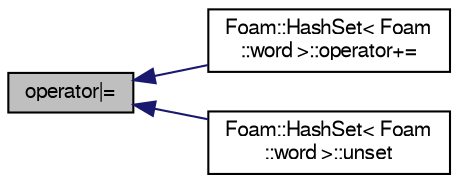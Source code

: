 digraph "operator|="
{
  bgcolor="transparent";
  edge [fontname="FreeSans",fontsize="10",labelfontname="FreeSans",labelfontsize="10"];
  node [fontname="FreeSans",fontsize="10",shape=record];
  rankdir="LR";
  Node995 [label="operator\|=",height=0.2,width=0.4,color="black", fillcolor="grey75", style="filled", fontcolor="black"];
  Node995 -> Node996 [dir="back",color="midnightblue",fontsize="10",style="solid",fontname="FreeSans"];
  Node996 [label="Foam::HashSet\< Foam\l::word \>::operator+=",height=0.2,width=0.4,color="black",URL="$a25690.html#aa3fa0853a30a68cf07a2ae9909c338aa",tooltip="Add entries listed in the given HashSet to this HashSet. "];
  Node995 -> Node997 [dir="back",color="midnightblue",fontsize="10",style="solid",fontname="FreeSans"];
  Node997 [label="Foam::HashSet\< Foam\l::word \>::unset",height=0.2,width=0.4,color="black",URL="$a25690.html#a8254423a34c8f5eec22bd695751ca43a",tooltip="Unset the specified key - same as erase. "];
}
